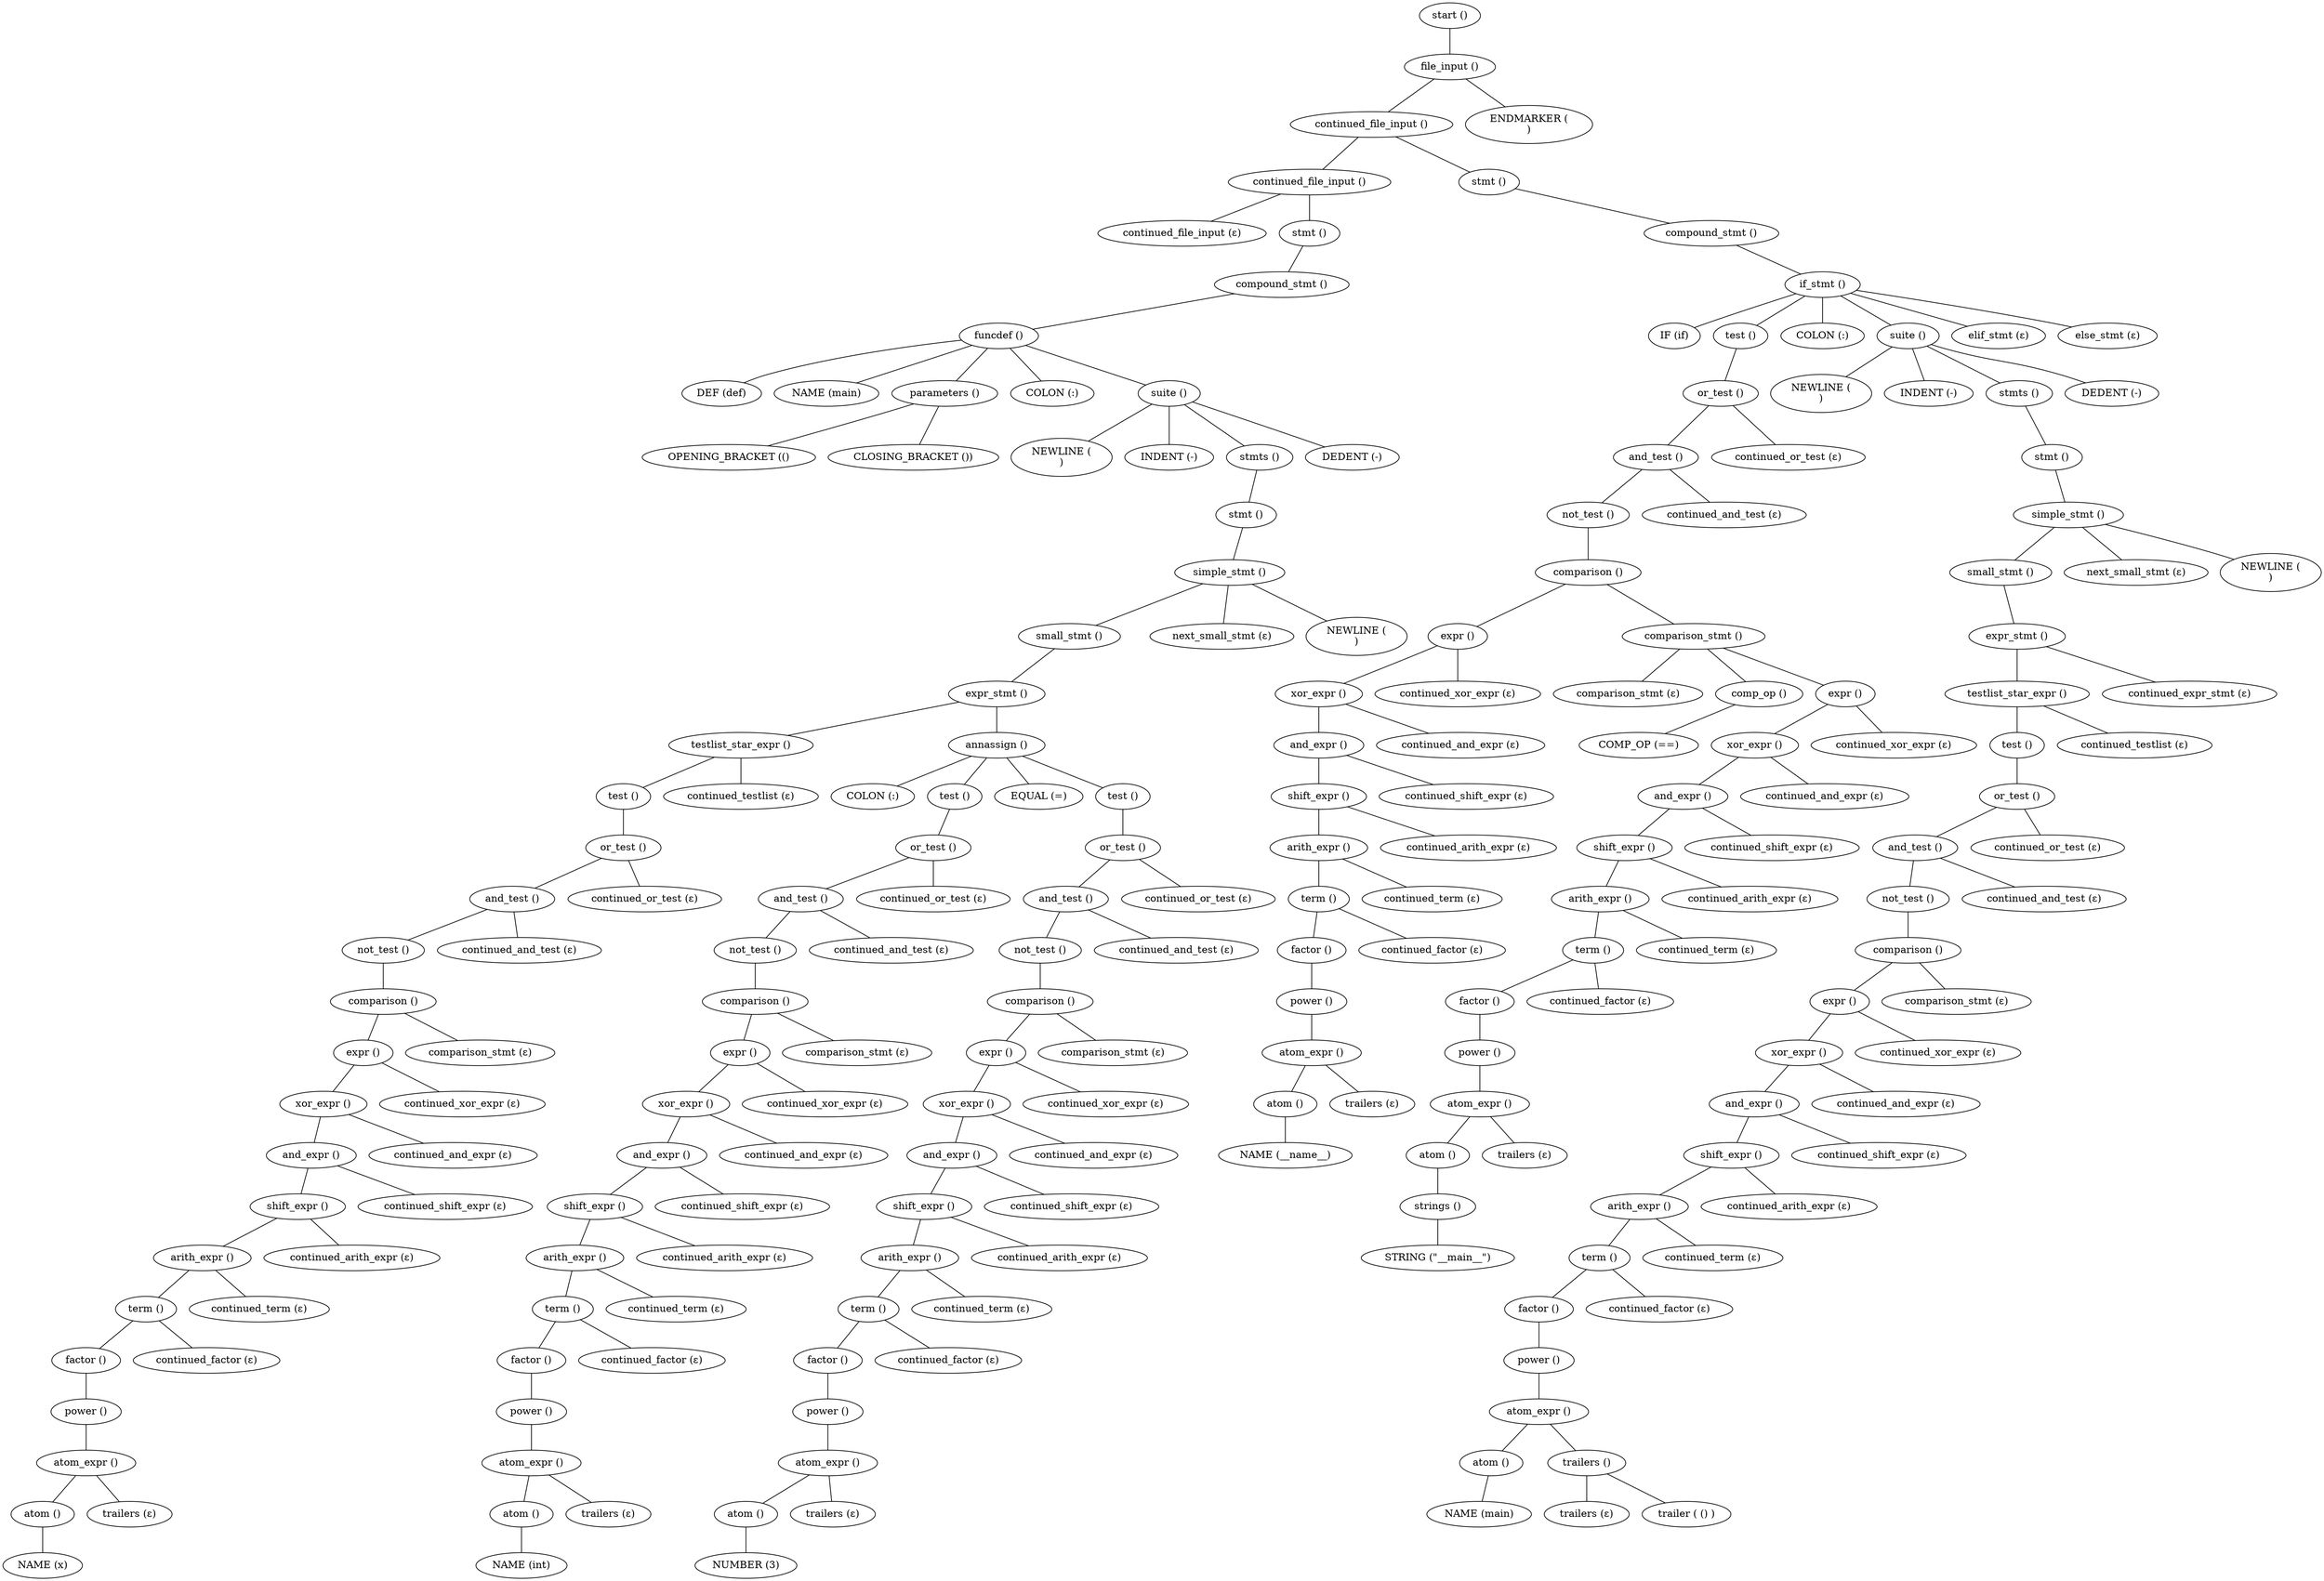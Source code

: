 Graph {
node1 [label="start ()"];
node2 [label="file_input ()"];
node3 [label="continued_file_input ()"];
node4 [label="continued_file_input ()"];
node5 [label="continued_file_input (ε)"];
node6 [label="stmt ()"];
node7 [label="compound_stmt ()"];
node8 [label="funcdef ()"];
node9 [label="DEF (def)"];
node10 [label="NAME (main)"];
node11 [label="parameters ()"];
node12 [label="OPENING_BRACKET (()"];
node13 [label="CLOSING_BRACKET ())"];
node14 [label="COLON (:)"];
node15 [label="suite ()"];
node16 [label="NEWLINE (
)"];
node17 [label="INDENT (-)"];
node18 [label="stmts ()"];
node19 [label="stmt ()"];
node20 [label="simple_stmt ()"];
node21 [label="small_stmt ()"];
node22 [label="expr_stmt ()"];
node23 [label="testlist_star_expr ()"];
node24 [label="test ()"];
node25 [label="or_test ()"];
node26 [label="and_test ()"];
node27 [label="not_test ()"];
node28 [label="comparison ()"];
node29 [label="expr ()"];
node30 [label="xor_expr ()"];
node31 [label="and_expr ()"];
node32 [label="shift_expr ()"];
node33 [label="arith_expr ()"];
node34 [label="term ()"];
node35 [label="factor ()"];
node36 [label="power ()"];
node37 [label="atom_expr ()"];
node38 [label="atom ()"];
node39 [label="NAME (x)"];
node40 [label="trailers (ε)"];
node41 [label="continued_factor (ε)"];
node42 [label="continued_term (ε)"];
node43 [label="continued_arith_expr (ε)"];
node44 [label="continued_shift_expr (ε)"];
node45 [label="continued_and_expr (ε)"];
node46 [label="continued_xor_expr (ε)"];
node47 [label="comparison_stmt (ε)"];
node48 [label="continued_and_test (ε)"];
node49 [label="continued_or_test (ε)"];
node50 [label="continued_testlist (ε)"];
node51 [label="annassign ()"];
node52 [label="COLON (:)"];
node53 [label="test ()"];
node54 [label="or_test ()"];
node55 [label="and_test ()"];
node56 [label="not_test ()"];
node57 [label="comparison ()"];
node58 [label="expr ()"];
node59 [label="xor_expr ()"];
node60 [label="and_expr ()"];
node61 [label="shift_expr ()"];
node62 [label="arith_expr ()"];
node63 [label="term ()"];
node64 [label="factor ()"];
node65 [label="power ()"];
node66 [label="atom_expr ()"];
node67 [label="atom ()"];
node68 [label="NAME (int)"];
node69 [label="trailers (ε)"];
node70 [label="continued_factor (ε)"];
node71 [label="continued_term (ε)"];
node72 [label="continued_arith_expr (ε)"];
node73 [label="continued_shift_expr (ε)"];
node74 [label="continued_and_expr (ε)"];
node75 [label="continued_xor_expr (ε)"];
node76 [label="comparison_stmt (ε)"];
node77 [label="continued_and_test (ε)"];
node78 [label="continued_or_test (ε)"];
node79 [label="EQUAL (=)"];
node80 [label="test ()"];
node81 [label="or_test ()"];
node82 [label="and_test ()"];
node83 [label="not_test ()"];
node84 [label="comparison ()"];
node85 [label="expr ()"];
node86 [label="xor_expr ()"];
node87 [label="and_expr ()"];
node88 [label="shift_expr ()"];
node89 [label="arith_expr ()"];
node90 [label="term ()"];
node91 [label="factor ()"];
node92 [label="power ()"];
node93 [label="atom_expr ()"];
node94 [label="atom ()"];
node95 [label="NUMBER (3)"];
node96 [label="trailers (ε)"];
node97 [label="continued_factor (ε)"];
node98 [label="continued_term (ε)"];
node99 [label="continued_arith_expr (ε)"];
node100 [label="continued_shift_expr (ε)"];
node101 [label="continued_and_expr (ε)"];
node102 [label="continued_xor_expr (ε)"];
node103 [label="comparison_stmt (ε)"];
node104 [label="continued_and_test (ε)"];
node105 [label="continued_or_test (ε)"];
node106 [label="next_small_stmt (ε)"];
node107 [label="NEWLINE (
)"];
node108 [label="DEDENT (-)"];
node109 [label="stmt ()"];
node110 [label="compound_stmt ()"];
node111 [label="if_stmt ()"];
node112 [label="IF (if)"];
node113 [label="test ()"];
node114 [label="or_test ()"];
node115 [label="and_test ()"];
node116 [label="not_test ()"];
node117 [label="comparison ()"];
node118 [label="expr ()"];
node119 [label="xor_expr ()"];
node120 [label="and_expr ()"];
node121 [label="shift_expr ()"];
node122 [label="arith_expr ()"];
node123 [label="term ()"];
node124 [label="factor ()"];
node125 [label="power ()"];
node126 [label="atom_expr ()"];
node127 [label="atom ()"];
node128 [label="NAME (__name__)"];
node129 [label="trailers (ε)"];
node130 [label="continued_factor (ε)"];
node131 [label="continued_term (ε)"];
node132 [label="continued_arith_expr (ε)"];
node133 [label="continued_shift_expr (ε)"];
node134 [label="continued_and_expr (ε)"];
node135 [label="continued_xor_expr (ε)"];
node136 [label="comparison_stmt ()"];
node137 [label="comparison_stmt (ε)"];
node138 [label="comp_op ()"];
node139 [label="COMP_OP (==)"];
node140 [label="expr ()"];
node141 [label="xor_expr ()"];
node142 [label="and_expr ()"];
node143 [label="shift_expr ()"];
node144 [label="arith_expr ()"];
node145 [label="term ()"];
node146 [label="factor ()"];
node147 [label="power ()"];
node148 [label="atom_expr ()"];
node149 [label="atom ()"];
node150 [label="strings ()"];
node151 [label="STRING (&quot;__main__&quot;)"];
node152 [label="trailers (ε)"];
node153 [label="continued_factor (ε)"];
node154 [label="continued_term (ε)"];
node155 [label="continued_arith_expr (ε)"];
node156 [label="continued_shift_expr (ε)"];
node157 [label="continued_and_expr (ε)"];
node158 [label="continued_xor_expr (ε)"];
node159 [label="continued_and_test (ε)"];
node160 [label="continued_or_test (ε)"];
node161 [label="COLON (:)"];
node162 [label="suite ()"];
node163 [label="NEWLINE (
)"];
node164 [label="INDENT (-)"];
node165 [label="stmts ()"];
node166 [label="stmt ()"];
node167 [label="simple_stmt ()"];
node168 [label="small_stmt ()"];
node169 [label="expr_stmt ()"];
node170 [label="testlist_star_expr ()"];
node171 [label="test ()"];
node172 [label="or_test ()"];
node173 [label="and_test ()"];
node174 [label="not_test ()"];
node175 [label="comparison ()"];
node176 [label="expr ()"];
node177 [label="xor_expr ()"];
node178 [label="and_expr ()"];
node179 [label="shift_expr ()"];
node180 [label="arith_expr ()"];
node181 [label="term ()"];
node182 [label="factor ()"];
node183 [label="power ()"];
node184 [label="atom_expr ()"];
node185 [label="atom ()"];
node186 [label="NAME (main)"];
node187 [label="trailers ()"];
node188 [label="trailers (ε)"];
node189 [label="trailer ( () )"];
node190 [label="continued_factor (ε)"];
node191 [label="continued_term (ε)"];
node192 [label="continued_arith_expr (ε)"];
node193 [label="continued_shift_expr (ε)"];
node194 [label="continued_and_expr (ε)"];
node195 [label="continued_xor_expr (ε)"];
node196 [label="comparison_stmt (ε)"];
node197 [label="continued_and_test (ε)"];
node198 [label="continued_or_test (ε)"];
node199 [label="continued_testlist (ε)"];
node200 [label="continued_expr_stmt (ε)"];
node201 [label="next_small_stmt (ε)"];
node202 [label="NEWLINE (
)"];
node203 [label="DEDENT (-)"];
node204 [label="elif_stmt (ε)"];
node205 [label="else_stmt (ε)"];
node206 [label="ENDMARKER (
)"];

node1 -- node2;
node2 -- node3;
node3 -- node4;
node4 -- node5;
node4 -- node6;
node6 -- node7;
node7 -- node8;
node8 -- node9;
node8 -- node10;
node8 -- node11;
node11 -- node12;
node11 -- node13;
node8 -- node14;
node8 -- node15;
node15 -- node16;
node15 -- node17;
node15 -- node18;
node18 -- node19;
node19 -- node20;
node20 -- node21;
node21 -- node22;
node22 -- node23;
node23 -- node24;
node24 -- node25;
node25 -- node26;
node26 -- node27;
node27 -- node28;
node28 -- node29;
node29 -- node30;
node30 -- node31;
node31 -- node32;
node32 -- node33;
node33 -- node34;
node34 -- node35;
node35 -- node36;
node36 -- node37;
node37 -- node38;
node38 -- node39;
node37 -- node40;
node34 -- node41;
node33 -- node42;
node32 -- node43;
node31 -- node44;
node30 -- node45;
node29 -- node46;
node28 -- node47;
node26 -- node48;
node25 -- node49;
node23 -- node50;
node22 -- node51;
node51 -- node52;
node51 -- node53;
node53 -- node54;
node54 -- node55;
node55 -- node56;
node56 -- node57;
node57 -- node58;
node58 -- node59;
node59 -- node60;
node60 -- node61;
node61 -- node62;
node62 -- node63;
node63 -- node64;
node64 -- node65;
node65 -- node66;
node66 -- node67;
node67 -- node68;
node66 -- node69;
node63 -- node70;
node62 -- node71;
node61 -- node72;
node60 -- node73;
node59 -- node74;
node58 -- node75;
node57 -- node76;
node55 -- node77;
node54 -- node78;
node51 -- node79;
node51 -- node80;
node80 -- node81;
node81 -- node82;
node82 -- node83;
node83 -- node84;
node84 -- node85;
node85 -- node86;
node86 -- node87;
node87 -- node88;
node88 -- node89;
node89 -- node90;
node90 -- node91;
node91 -- node92;
node92 -- node93;
node93 -- node94;
node94 -- node95;
node93 -- node96;
node90 -- node97;
node89 -- node98;
node88 -- node99;
node87 -- node100;
node86 -- node101;
node85 -- node102;
node84 -- node103;
node82 -- node104;
node81 -- node105;
node20 -- node106;
node20 -- node107;
node15 -- node108;
node3 -- node109;
node109 -- node110;
node110 -- node111;
node111 -- node112;
node111 -- node113;
node113 -- node114;
node114 -- node115;
node115 -- node116;
node116 -- node117;
node117 -- node118;
node118 -- node119;
node119 -- node120;
node120 -- node121;
node121 -- node122;
node122 -- node123;
node123 -- node124;
node124 -- node125;
node125 -- node126;
node126 -- node127;
node127 -- node128;
node126 -- node129;
node123 -- node130;
node122 -- node131;
node121 -- node132;
node120 -- node133;
node119 -- node134;
node118 -- node135;
node117 -- node136;
node136 -- node137;
node136 -- node138;
node138 -- node139;
node136 -- node140;
node140 -- node141;
node141 -- node142;
node142 -- node143;
node143 -- node144;
node144 -- node145;
node145 -- node146;
node146 -- node147;
node147 -- node148;
node148 -- node149;
node149 -- node150;
node150 -- node151;
node148 -- node152;
node145 -- node153;
node144 -- node154;
node143 -- node155;
node142 -- node156;
node141 -- node157;
node140 -- node158;
node115 -- node159;
node114 -- node160;
node111 -- node161;
node111 -- node162;
node162 -- node163;
node162 -- node164;
node162 -- node165;
node165 -- node166;
node166 -- node167;
node167 -- node168;
node168 -- node169;
node169 -- node170;
node170 -- node171;
node171 -- node172;
node172 -- node173;
node173 -- node174;
node174 -- node175;
node175 -- node176;
node176 -- node177;
node177 -- node178;
node178 -- node179;
node179 -- node180;
node180 -- node181;
node181 -- node182;
node182 -- node183;
node183 -- node184;
node184 -- node185;
node185 -- node186;
node184 -- node187;
node187 -- node188;
node187 -- node189;
node181 -- node190;
node180 -- node191;
node179 -- node192;
node178 -- node193;
node177 -- node194;
node176 -- node195;
node175 -- node196;
node173 -- node197;
node172 -- node198;
node170 -- node199;
node169 -- node200;
node167 -- node201;
node167 -- node202;
node162 -- node203;
node111 -- node204;
node111 -- node205;
node2 -- node206;

}

